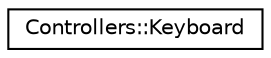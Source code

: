digraph "Graphical Class Hierarchy"
{
  edge [fontname="Helvetica",fontsize="10",labelfontname="Helvetica",labelfontsize="10"];
  node [fontname="Helvetica",fontsize="10",shape=record];
  rankdir="LR";
  Node0 [label="Controllers::Keyboard",height=0.2,width=0.4,color="black", fillcolor="white", style="filled",URL="$struct_controllers_1_1_keyboard.html",tooltip="Basic handler to beautify keyboard event calls. "];
}
